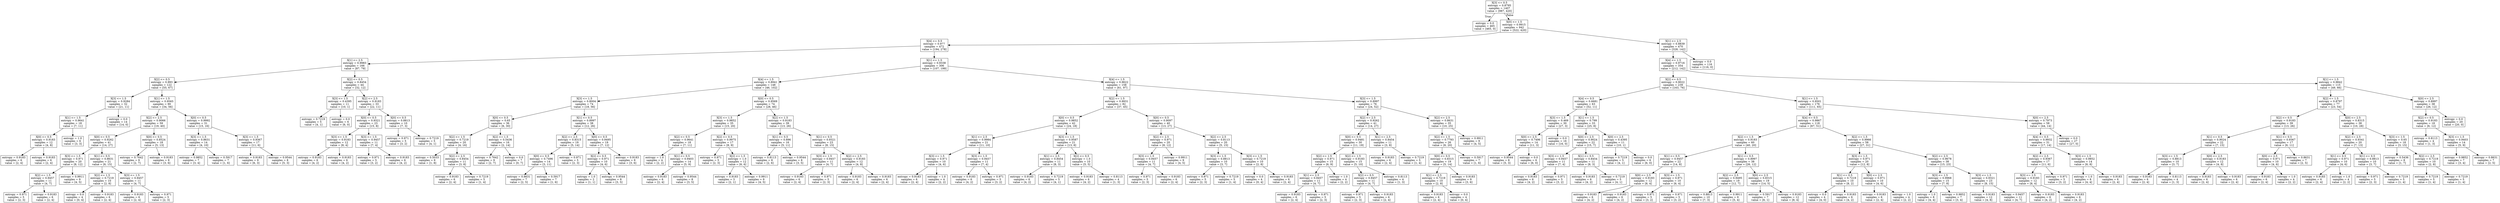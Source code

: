 digraph Tree {
node [shape=box] ;
0 [label="X[3] <= 0.5\nentropy = 0.8795\nsamples = 1407\nvalue = [987, 420]"] ;
1 [label="entropy = 0.0\nsamples = 465\nvalue = [465, 0]"] ;
0 -> 1 [labeldistance=2.5, labelangle=45, headlabel="True"] ;
2 [label="X[0] <= 1.5\nentropy = 0.9915\nsamples = 942\nvalue = [522, 420]"] ;
0 -> 2 [labeldistance=2.5, labelangle=-45, headlabel="False"] ;
3 [label="X[4] <= 0.5\nentropy = 0.977\nsamples = 472\nvalue = [194, 278]"] ;
2 -> 3 ;
4 [label="X[1] <= 2.5\nentropy = 0.9983\nsamples = 166\nvalue = [87, 79]"] ;
3 -> 4 ;
5 [label="X[2] <= 0.5\nentropy = 0.993\nsamples = 122\nvalue = [55, 67]"] ;
4 -> 5 ;
6 [label="X[3] <= 1.5\nentropy = 0.9284\nsamples = 32\nvalue = [21, 11]"] ;
5 -> 6 ;
7 [label="X[1] <= 1.5\nentropy = 0.9641\nsamples = 18\nvalue = [7, 11]"] ;
6 -> 7 ;
8 [label="X[0] <= 0.5\nentropy = 0.9183\nsamples = 12\nvalue = [4, 8]"] ;
7 -> 8 ;
9 [label="entropy = 0.9183\nsamples = 6\nvalue = [2, 4]"] ;
8 -> 9 ;
10 [label="entropy = 0.9183\nsamples = 6\nvalue = [2, 4]"] ;
8 -> 10 ;
11 [label="entropy = 1.0\nsamples = 6\nvalue = [3, 3]"] ;
7 -> 11 ;
12 [label="entropy = 0.0\nsamples = 14\nvalue = [14, 0]"] ;
6 -> 12 ;
13 [label="X[1] <= 1.5\nentropy = 0.9565\nsamples = 90\nvalue = [34, 56]"] ;
5 -> 13 ;
14 [label="X[2] <= 2.5\nentropy = 0.9066\nsamples = 59\nvalue = [19, 40]"] ;
13 -> 14 ;
15 [label="X[0] <= 0.5\nentropy = 0.9262\nsamples = 41\nvalue = [14, 27]"] ;
14 -> 15 ;
16 [label="X[3] <= 1.5\nentropy = 0.971\nsamples = 20\nvalue = [8, 12]"] ;
15 -> 16 ;
17 [label="X[2] <= 1.5\nentropy = 0.9457\nsamples = 11\nvalue = [4, 7]"] ;
16 -> 17 ;
18 [label="entropy = 0.971\nsamples = 5\nvalue = [2, 3]"] ;
17 -> 18 ;
19 [label="entropy = 0.9183\nsamples = 6\nvalue = [2, 4]"] ;
17 -> 19 ;
20 [label="entropy = 0.9911\nsamples = 9\nvalue = [4, 5]"] ;
16 -> 20 ;
21 [label="X[1] <= 0.5\nentropy = 0.8631\nsamples = 21\nvalue = [6, 15]"] ;
15 -> 21 ;
22 [label="X[2] <= 1.5\nentropy = 0.7219\nsamples = 10\nvalue = [2, 8]"] ;
21 -> 22 ;
23 [label="entropy = 0.0\nsamples = 4\nvalue = [0, 4]"] ;
22 -> 23 ;
24 [label="entropy = 0.9183\nsamples = 6\nvalue = [2, 4]"] ;
22 -> 24 ;
25 [label="X[3] <= 1.5\nentropy = 0.9457\nsamples = 11\nvalue = [4, 7]"] ;
21 -> 25 ;
26 [label="entropy = 0.9183\nsamples = 6\nvalue = [2, 4]"] ;
25 -> 26 ;
27 [label="entropy = 0.971\nsamples = 5\nvalue = [2, 3]"] ;
25 -> 27 ;
28 [label="X[0] <= 0.5\nentropy = 0.8524\nsamples = 18\nvalue = [5, 13]"] ;
14 -> 28 ;
29 [label="entropy = 0.7642\nsamples = 9\nvalue = [2, 7]"] ;
28 -> 29 ;
30 [label="entropy = 0.9183\nsamples = 9\nvalue = [3, 6]"] ;
28 -> 30 ;
31 [label="X[0] <= 0.5\nentropy = 0.9992\nsamples = 31\nvalue = [15, 16]"] ;
13 -> 31 ;
32 [label="X[3] <= 1.5\nentropy = 0.8631\nsamples = 14\nvalue = [4, 10]"] ;
31 -> 32 ;
33 [label="entropy = 0.9852\nsamples = 7\nvalue = [3, 4]"] ;
32 -> 33 ;
34 [label="entropy = 0.5917\nsamples = 7\nvalue = [1, 6]"] ;
32 -> 34 ;
35 [label="X[3] <= 1.5\nentropy = 0.9367\nsamples = 17\nvalue = [11, 6]"] ;
31 -> 35 ;
36 [label="entropy = 0.9183\nsamples = 9\nvalue = [6, 3]"] ;
35 -> 36 ;
37 [label="entropy = 0.9544\nsamples = 8\nvalue = [5, 3]"] ;
35 -> 37 ;
38 [label="X[2] <= 0.5\nentropy = 0.8454\nsamples = 44\nvalue = [32, 12]"] ;
4 -> 38 ;
39 [label="X[3] <= 1.5\nentropy = 0.4395\nsamples = 11\nvalue = [10, 1]"] ;
38 -> 39 ;
40 [label="entropy = 0.7219\nsamples = 5\nvalue = [4, 1]"] ;
39 -> 40 ;
41 [label="entropy = 0.0\nsamples = 6\nvalue = [6, 0]"] ;
39 -> 41 ;
42 [label="X[2] <= 2.5\nentropy = 0.9183\nsamples = 33\nvalue = [22, 11]"] ;
38 -> 42 ;
43 [label="X[0] <= 0.5\nentropy = 0.9321\nsamples = 23\nvalue = [15, 8]"] ;
42 -> 43 ;
44 [label="X[3] <= 1.5\nentropy = 0.9183\nsamples = 12\nvalue = [8, 4]"] ;
43 -> 44 ;
45 [label="entropy = 0.9183\nsamples = 6\nvalue = [4, 2]"] ;
44 -> 45 ;
46 [label="entropy = 0.9183\nsamples = 6\nvalue = [4, 2]"] ;
44 -> 46 ;
47 [label="X[3] <= 1.5\nentropy = 0.9457\nsamples = 11\nvalue = [7, 4]"] ;
43 -> 47 ;
48 [label="entropy = 0.971\nsamples = 5\nvalue = [3, 2]"] ;
47 -> 48 ;
49 [label="entropy = 0.9183\nsamples = 6\nvalue = [4, 2]"] ;
47 -> 49 ;
50 [label="X[0] <= 0.5\nentropy = 0.8813\nsamples = 10\nvalue = [7, 3]"] ;
42 -> 50 ;
51 [label="entropy = 0.971\nsamples = 5\nvalue = [3, 2]"] ;
50 -> 51 ;
52 [label="entropy = 0.7219\nsamples = 5\nvalue = [4, 1]"] ;
50 -> 52 ;
53 [label="X[1] <= 1.5\nentropy = 0.9338\nsamples = 306\nvalue = [107, 199]"] ;
3 -> 53 ;
54 [label="X[4] <= 1.5\nentropy = 0.8941\nsamples = 148\nvalue = [46, 102]"] ;
53 -> 54 ;
55 [label="X[3] <= 1.5\nentropy = 0.8004\nsamples = 74\nvalue = [18, 56]"] ;
54 -> 55 ;
56 [label="X[0] <= 0.5\nentropy = 0.65\nsamples = 36\nvalue = [6, 30]"] ;
55 -> 56 ;
57 [label="X[2] <= 1.5\nentropy = 0.7219\nsamples = 20\nvalue = [4, 16]"] ;
56 -> 57 ;
58 [label="entropy = 0.5033\nsamples = 9\nvalue = [1, 8]"] ;
57 -> 58 ;
59 [label="X[2] <= 2.5\nentropy = 0.8454\nsamples = 11\nvalue = [3, 8]"] ;
57 -> 59 ;
60 [label="entropy = 0.9183\nsamples = 6\nvalue = [2, 4]"] ;
59 -> 60 ;
61 [label="entropy = 0.7219\nsamples = 5\nvalue = [1, 4]"] ;
59 -> 61 ;
62 [label="X[2] <= 1.5\nentropy = 0.5436\nsamples = 16\nvalue = [2, 14]"] ;
56 -> 62 ;
63 [label="entropy = 0.7642\nsamples = 9\nvalue = [2, 7]"] ;
62 -> 63 ;
64 [label="entropy = 0.0\nsamples = 7\nvalue = [0, 7]"] ;
62 -> 64 ;
65 [label="X[1] <= 0.5\nentropy = 0.8997\nsamples = 38\nvalue = [12, 26]"] ;
55 -> 65 ;
66 [label="X[2] <= 2.5\nentropy = 0.8315\nsamples = 19\nvalue = [5, 14]"] ;
65 -> 66 ;
67 [label="X[0] <= 0.5\nentropy = 0.7496\nsamples = 14\nvalue = [3, 11]"] ;
66 -> 67 ;
68 [label="entropy = 0.8631\nsamples = 7\nvalue = [2, 5]"] ;
67 -> 68 ;
69 [label="entropy = 0.5917\nsamples = 7\nvalue = [1, 6]"] ;
67 -> 69 ;
70 [label="entropy = 0.971\nsamples = 5\nvalue = [2, 3]"] ;
66 -> 70 ;
71 [label="X[0] <= 0.5\nentropy = 0.9495\nsamples = 19\nvalue = [7, 12]"] ;
65 -> 71 ;
72 [label="X[2] <= 0.5\nentropy = 0.971\nsamples = 10\nvalue = [4, 6]"] ;
71 -> 72 ;
73 [label="entropy = 1.0\nsamples = 2\nvalue = [1, 1]"] ;
72 -> 73 ;
74 [label="entropy = 0.9544\nsamples = 8\nvalue = [3, 5]"] ;
72 -> 74 ;
75 [label="entropy = 0.9183\nsamples = 9\nvalue = [3, 6]"] ;
71 -> 75 ;
76 [label="X[0] <= 0.5\nentropy = 0.9569\nsamples = 74\nvalue = [28, 46]"] ;
54 -> 76 ;
77 [label="X[3] <= 1.5\nentropy = 0.9852\nsamples = 35\nvalue = [15, 20]"] ;
76 -> 77 ;
78 [label="X[2] <= 0.5\nentropy = 0.9641\nsamples = 18\nvalue = [7, 11]"] ;
77 -> 78 ;
79 [label="entropy = 1.0\nsamples = 4\nvalue = [2, 2]"] ;
78 -> 79 ;
80 [label="X[1] <= 0.5\nentropy = 0.9403\nsamples = 14\nvalue = [5, 9]"] ;
78 -> 80 ;
81 [label="entropy = 0.9183\nsamples = 6\nvalue = [2, 4]"] ;
80 -> 81 ;
82 [label="entropy = 0.9544\nsamples = 8\nvalue = [3, 5]"] ;
80 -> 82 ;
83 [label="X[2] <= 0.5\nentropy = 0.9975\nsamples = 17\nvalue = [8, 9]"] ;
77 -> 83 ;
84 [label="entropy = 0.971\nsamples = 5\nvalue = [2, 3]"] ;
83 -> 84 ;
85 [label="X[2] <= 1.5\nentropy = 1.0\nsamples = 12\nvalue = [6, 6]"] ;
83 -> 85 ;
86 [label="entropy = 0.9183\nsamples = 3\nvalue = [2, 1]"] ;
85 -> 86 ;
87 [label="entropy = 0.9911\nsamples = 9\nvalue = [4, 5]"] ;
85 -> 87 ;
88 [label="X[2] <= 1.5\nentropy = 0.9183\nsamples = 39\nvalue = [13, 26]"] ;
76 -> 88 ;
89 [label="X[1] <= 0.5\nentropy = 0.896\nsamples = 16\nvalue = [5, 11]"] ;
88 -> 89 ;
90 [label="entropy = 0.8113\nsamples = 8\nvalue = [2, 6]"] ;
89 -> 90 ;
91 [label="entropy = 0.9544\nsamples = 8\nvalue = [3, 5]"] ;
89 -> 91 ;
92 [label="X[1] <= 0.5\nentropy = 0.9321\nsamples = 23\nvalue = [8, 15]"] ;
88 -> 92 ;
93 [label="X[3] <= 1.5\nentropy = 0.9457\nsamples = 11\nvalue = [4, 7]"] ;
92 -> 93 ;
94 [label="entropy = 0.9183\nsamples = 6\nvalue = [2, 4]"] ;
93 -> 94 ;
95 [label="entropy = 0.971\nsamples = 5\nvalue = [2, 3]"] ;
93 -> 95 ;
96 [label="X[2] <= 2.5\nentropy = 0.9183\nsamples = 12\nvalue = [4, 8]"] ;
92 -> 96 ;
97 [label="entropy = 0.9183\nsamples = 6\nvalue = [2, 4]"] ;
96 -> 97 ;
98 [label="entropy = 0.9183\nsamples = 6\nvalue = [2, 4]"] ;
96 -> 98 ;
99 [label="X[4] <= 1.5\nentropy = 0.9622\nsamples = 158\nvalue = [61, 97]"] ;
53 -> 99 ;
100 [label="X[2] <= 1.5\nentropy = 0.9931\nsamples = 82\nvalue = [37, 45]"] ;
99 -> 100 ;
101 [label="X[0] <= 0.5\nentropy = 0.9852\nsamples = 42\nvalue = [24, 18]"] ;
100 -> 101 ;
102 [label="X[1] <= 2.5\nentropy = 0.9984\nsamples = 21\nvalue = [11, 10]"] ;
101 -> 102 ;
103 [label="X[3] <= 1.5\nentropy = 0.971\nsamples = 10\nvalue = [4, 6]"] ;
102 -> 103 ;
104 [label="entropy = 0.9183\nsamples = 6\nvalue = [2, 4]"] ;
103 -> 104 ;
105 [label="entropy = 1.0\nsamples = 4\nvalue = [2, 2]"] ;
103 -> 105 ;
106 [label="X[3] <= 1.5\nentropy = 0.9457\nsamples = 11\nvalue = [7, 4]"] ;
102 -> 106 ;
107 [label="entropy = 0.9183\nsamples = 6\nvalue = [4, 2]"] ;
106 -> 107 ;
108 [label="entropy = 0.971\nsamples = 5\nvalue = [3, 2]"] ;
106 -> 108 ;
109 [label="X[3] <= 1.5\nentropy = 0.9587\nsamples = 21\nvalue = [13, 8]"] ;
101 -> 109 ;
110 [label="X[1] <= 2.5\nentropy = 0.8454\nsamples = 11\nvalue = [8, 3]"] ;
109 -> 110 ;
111 [label="entropy = 0.9183\nsamples = 6\nvalue = [4, 2]"] ;
110 -> 111 ;
112 [label="entropy = 0.7219\nsamples = 5\nvalue = [4, 1]"] ;
110 -> 112 ;
113 [label="X[2] <= 0.5\nentropy = 1.0\nsamples = 10\nvalue = [5, 5]"] ;
109 -> 113 ;
114 [label="entropy = 0.9183\nsamples = 6\nvalue = [4, 2]"] ;
113 -> 114 ;
115 [label="entropy = 0.8113\nsamples = 4\nvalue = [1, 3]"] ;
113 -> 115 ;
116 [label="X[0] <= 0.5\nentropy = 0.9097\nsamples = 40\nvalue = [13, 27]"] ;
100 -> 116 ;
117 [label="X[2] <= 2.5\nentropy = 0.971\nsamples = 20\nvalue = [8, 12]"] ;
116 -> 117 ;
118 [label="X[3] <= 1.5\nentropy = 0.9457\nsamples = 11\nvalue = [4, 7]"] ;
117 -> 118 ;
119 [label="entropy = 0.971\nsamples = 5\nvalue = [2, 3]"] ;
118 -> 119 ;
120 [label="entropy = 0.9183\nsamples = 6\nvalue = [2, 4]"] ;
118 -> 120 ;
121 [label="entropy = 0.9911\nsamples = 9\nvalue = [4, 5]"] ;
117 -> 121 ;
122 [label="X[2] <= 2.5\nentropy = 0.8113\nsamples = 20\nvalue = [5, 15]"] ;
116 -> 122 ;
123 [label="X[3] <= 1.5\nentropy = 0.8813\nsamples = 10\nvalue = [3, 7]"] ;
122 -> 123 ;
124 [label="entropy = 0.971\nsamples = 5\nvalue = [2, 3]"] ;
123 -> 124 ;
125 [label="entropy = 0.7219\nsamples = 5\nvalue = [1, 4]"] ;
123 -> 125 ;
126 [label="X[3] <= 1.5\nentropy = 0.7219\nsamples = 10\nvalue = [2, 8]"] ;
122 -> 126 ;
127 [label="entropy = 0.0\nsamples = 4\nvalue = [0, 4]"] ;
126 -> 127 ;
128 [label="entropy = 0.9183\nsamples = 6\nvalue = [2, 4]"] ;
126 -> 128 ;
129 [label="X[3] <= 1.5\nentropy = 0.8997\nsamples = 76\nvalue = [24, 52]"] ;
99 -> 129 ;
130 [label="X[2] <= 2.5\nentropy = 0.9262\nsamples = 41\nvalue = [14, 27]"] ;
129 -> 130 ;
131 [label="X[0] <= 0.5\nentropy = 0.9481\nsamples = 30\nvalue = [11, 19]"] ;
130 -> 131 ;
132 [label="X[2] <= 1.5\nentropy = 0.971\nsamples = 15\nvalue = [6, 9]"] ;
131 -> 132 ;
133 [label="X[1] <= 2.5\nentropy = 0.9457\nsamples = 11\nvalue = [4, 7]"] ;
132 -> 133 ;
134 [label="entropy = 0.9183\nsamples = 6\nvalue = [2, 4]"] ;
133 -> 134 ;
135 [label="entropy = 0.971\nsamples = 5\nvalue = [2, 3]"] ;
133 -> 135 ;
136 [label="entropy = 1.0\nsamples = 4\nvalue = [2, 2]"] ;
132 -> 136 ;
137 [label="X[2] <= 1.5\nentropy = 0.9183\nsamples = 15\nvalue = [5, 10]"] ;
131 -> 137 ;
138 [label="X[2] <= 0.5\nentropy = 0.9457\nsamples = 11\nvalue = [4, 7]"] ;
137 -> 138 ;
139 [label="entropy = 0.971\nsamples = 5\nvalue = [2, 3]"] ;
138 -> 139 ;
140 [label="entropy = 0.9183\nsamples = 6\nvalue = [2, 4]"] ;
138 -> 140 ;
141 [label="entropy = 0.8113\nsamples = 4\nvalue = [1, 3]"] ;
137 -> 141 ;
142 [label="X[1] <= 2.5\nentropy = 0.8454\nsamples = 11\nvalue = [3, 8]"] ;
130 -> 142 ;
143 [label="entropy = 0.9183\nsamples = 6\nvalue = [2, 4]"] ;
142 -> 143 ;
144 [label="entropy = 0.7219\nsamples = 5\nvalue = [1, 4]"] ;
142 -> 144 ;
145 [label="X[2] <= 2.5\nentropy = 0.8631\nsamples = 35\nvalue = [10, 25]"] ;
129 -> 145 ;
146 [label="X[2] <= 1.5\nentropy = 0.7793\nsamples = 26\nvalue = [6, 20]"] ;
145 -> 146 ;
147 [label="X[0] <= 0.5\nentropy = 0.8315\nsamples = 19\nvalue = [5, 14]"] ;
146 -> 147 ;
148 [label="X[1] <= 2.5\nentropy = 0.7219\nsamples = 10\nvalue = [2, 8]"] ;
147 -> 148 ;
149 [label="entropy = 0.9183\nsamples = 6\nvalue = [2, 4]"] ;
148 -> 149 ;
150 [label="entropy = 0.0\nsamples = 4\nvalue = [0, 4]"] ;
148 -> 150 ;
151 [label="entropy = 0.9183\nsamples = 9\nvalue = [3, 6]"] ;
147 -> 151 ;
152 [label="entropy = 0.5917\nsamples = 7\nvalue = [1, 6]"] ;
146 -> 152 ;
153 [label="entropy = 0.9911\nsamples = 9\nvalue = [4, 5]"] ;
145 -> 153 ;
154 [label="X[1] <= 2.5\nentropy = 0.8839\nsamples = 470\nvalue = [328, 142]"] ;
2 -> 154 ;
155 [label="X[4] <= 1.5\nentropy = 0.9716\nsamples = 354\nvalue = [212, 142]"] ;
154 -> 155 ;
156 [label="X[2] <= 0.5\nentropy = 0.9022\nsamples = 239\nvalue = [163, 76]"] ;
155 -> 156 ;
157 [label="X[4] <= 0.5\nentropy = 0.6681\nsamples = 63\nvalue = [52, 11]"] ;
156 -> 157 ;
158 [label="X[3] <= 1.5\nentropy = 0.469\nsamples = 30\nvalue = [27, 3]"] ;
157 -> 158 ;
159 [label="X[0] <= 2.5\nentropy = 0.7496\nsamples = 14\nvalue = [11, 3]"] ;
158 -> 159 ;
160 [label="entropy = 0.9544\nsamples = 8\nvalue = [5, 3]"] ;
159 -> 160 ;
161 [label="entropy = 0.0\nsamples = 6\nvalue = [6, 0]"] ;
159 -> 161 ;
162 [label="entropy = 0.0\nsamples = 16\nvalue = [16, 0]"] ;
158 -> 162 ;
163 [label="X[1] <= 1.5\nentropy = 0.799\nsamples = 33\nvalue = [25, 8]"] ;
157 -> 163 ;
164 [label="X[0] <= 2.5\nentropy = 0.9024\nsamples = 22\nvalue = [15, 7]"] ;
163 -> 164 ;
165 [label="X[3] <= 1.5\nentropy = 0.9457\nsamples = 11\nvalue = [7, 4]"] ;
164 -> 165 ;
166 [label="entropy = 0.9183\nsamples = 6\nvalue = [4, 2]"] ;
165 -> 166 ;
167 [label="entropy = 0.971\nsamples = 5\nvalue = [3, 2]"] ;
165 -> 167 ;
168 [label="X[1] <= 0.5\nentropy = 0.8454\nsamples = 11\nvalue = [8, 3]"] ;
164 -> 168 ;
169 [label="entropy = 0.9183\nsamples = 6\nvalue = [4, 2]"] ;
168 -> 169 ;
170 [label="entropy = 0.7219\nsamples = 5\nvalue = [4, 1]"] ;
168 -> 170 ;
171 [label="X[0] <= 2.5\nentropy = 0.4395\nsamples = 11\nvalue = [10, 1]"] ;
163 -> 171 ;
172 [label="entropy = 0.7219\nsamples = 5\nvalue = [4, 1]"] ;
171 -> 172 ;
173 [label="entropy = 0.0\nsamples = 6\nvalue = [6, 0]"] ;
171 -> 173 ;
174 [label="X[1] <= 1.5\nentropy = 0.9501\nsamples = 176\nvalue = [111, 65]"] ;
156 -> 174 ;
175 [label="X[4] <= 0.5\nentropy = 0.9867\nsamples = 118\nvalue = [67, 51]"] ;
174 -> 175 ;
176 [label="X[2] <= 1.5\nentropy = 0.9183\nsamples = 60\nvalue = [40, 20]"] ;
175 -> 176 ;
177 [label="X[1] <= 0.5\nentropy = 0.9457\nsamples = 22\nvalue = [14, 8]"] ;
176 -> 177 ;
178 [label="X[0] <= 2.5\nentropy = 0.9183\nsamples = 12\nvalue = [8, 4]"] ;
177 -> 178 ;
179 [label="entropy = 0.9183\nsamples = 6\nvalue = [4, 2]"] ;
178 -> 179 ;
180 [label="entropy = 0.9183\nsamples = 6\nvalue = [4, 2]"] ;
178 -> 180 ;
181 [label="X[3] <= 1.5\nentropy = 0.971\nsamples = 10\nvalue = [6, 4]"] ;
177 -> 181 ;
182 [label="entropy = 0.971\nsamples = 5\nvalue = [3, 2]"] ;
181 -> 182 ;
183 [label="entropy = 0.971\nsamples = 5\nvalue = [3, 2]"] ;
181 -> 183 ;
184 [label="X[1] <= 0.5\nentropy = 0.8997\nsamples = 38\nvalue = [26, 12]"] ;
176 -> 184 ;
185 [label="X[2] <= 2.5\nentropy = 0.9495\nsamples = 19\nvalue = [12, 7]"] ;
184 -> 185 ;
186 [label="entropy = 0.8813\nsamples = 10\nvalue = [7, 3]"] ;
185 -> 186 ;
187 [label="entropy = 0.9911\nsamples = 9\nvalue = [5, 4]"] ;
185 -> 187 ;
188 [label="X[0] <= 2.5\nentropy = 0.8315\nsamples = 19\nvalue = [14, 5]"] ;
184 -> 188 ;
189 [label="entropy = 0.5917\nsamples = 7\nvalue = [6, 1]"] ;
188 -> 189 ;
190 [label="entropy = 0.9183\nsamples = 12\nvalue = [8, 4]"] ;
188 -> 190 ;
191 [label="X[2] <= 1.5\nentropy = 0.9966\nsamples = 58\nvalue = [27, 31]"] ;
175 -> 191 ;
192 [label="X[3] <= 1.5\nentropy = 0.971\nsamples = 20\nvalue = [12, 8]"] ;
191 -> 192 ;
193 [label="X[1] <= 0.5\nentropy = 0.7219\nsamples = 10\nvalue = [8, 2]"] ;
192 -> 193 ;
194 [label="entropy = 0.0\nsamples = 4\nvalue = [4, 0]"] ;
193 -> 194 ;
195 [label="entropy = 0.9183\nsamples = 6\nvalue = [4, 2]"] ;
193 -> 195 ;
196 [label="X[0] <= 2.5\nentropy = 0.971\nsamples = 10\nvalue = [4, 6]"] ;
192 -> 196 ;
197 [label="entropy = 0.9183\nsamples = 6\nvalue = [2, 4]"] ;
196 -> 197 ;
198 [label="entropy = 1.0\nsamples = 4\nvalue = [2, 2]"] ;
196 -> 198 ;
199 [label="X[2] <= 2.5\nentropy = 0.9678\nsamples = 38\nvalue = [15, 23]"] ;
191 -> 199 ;
200 [label="X[3] <= 1.5\nentropy = 0.9968\nsamples = 15\nvalue = [7, 8]"] ;
199 -> 200 ;
201 [label="entropy = 1.0\nsamples = 8\nvalue = [4, 4]"] ;
200 -> 201 ;
202 [label="entropy = 0.9852\nsamples = 7\nvalue = [3, 4]"] ;
200 -> 202 ;
203 [label="X[3] <= 1.5\nentropy = 0.9321\nsamples = 23\nvalue = [8, 15]"] ;
199 -> 203 ;
204 [label="entropy = 0.9183\nsamples = 12\nvalue = [4, 8]"] ;
203 -> 204 ;
205 [label="entropy = 0.9457\nsamples = 11\nvalue = [4, 7]"] ;
203 -> 205 ;
206 [label="X[0] <= 2.5\nentropy = 0.7973\nsamples = 58\nvalue = [44, 14]"] ;
174 -> 206 ;
207 [label="X[4] <= 0.5\nentropy = 0.9932\nsamples = 31\nvalue = [17, 14]"] ;
206 -> 207 ;
208 [label="X[2] <= 2.5\nentropy = 0.9367\nsamples = 17\nvalue = [11, 6]"] ;
207 -> 208 ;
209 [label="X[3] <= 1.5\nentropy = 0.9183\nsamples = 12\nvalue = [8, 4]"] ;
208 -> 209 ;
210 [label="entropy = 0.9183\nsamples = 6\nvalue = [4, 2]"] ;
209 -> 210 ;
211 [label="entropy = 0.9183\nsamples = 6\nvalue = [4, 2]"] ;
209 -> 211 ;
212 [label="entropy = 0.971\nsamples = 5\nvalue = [3, 2]"] ;
208 -> 212 ;
213 [label="X[3] <= 1.5\nentropy = 0.9852\nsamples = 14\nvalue = [6, 8]"] ;
207 -> 213 ;
214 [label="entropy = 1.0\nsamples = 8\nvalue = [4, 4]"] ;
213 -> 214 ;
215 [label="entropy = 0.9183\nsamples = 6\nvalue = [2, 4]"] ;
213 -> 215 ;
216 [label="entropy = 0.0\nsamples = 27\nvalue = [27, 0]"] ;
206 -> 216 ;
217 [label="X[1] <= 1.5\nentropy = 0.9842\nsamples = 115\nvalue = [49, 66]"] ;
155 -> 217 ;
218 [label="X[2] <= 1.5\nentropy = 0.8797\nsamples = 77\nvalue = [23, 54]"] ;
217 -> 218 ;
219 [label="X[2] <= 0.5\nentropy = 0.9183\nsamples = 39\nvalue = [13, 26]"] ;
218 -> 219 ;
220 [label="X[1] <= 0.5\nentropy = 0.9024\nsamples = 22\nvalue = [7, 15]"] ;
219 -> 220 ;
221 [label="X[3] <= 1.5\nentropy = 0.8813\nsamples = 10\nvalue = [3, 7]"] ;
220 -> 221 ;
222 [label="entropy = 0.9183\nsamples = 6\nvalue = [2, 4]"] ;
221 -> 222 ;
223 [label="entropy = 0.8113\nsamples = 4\nvalue = [1, 3]"] ;
221 -> 223 ;
224 [label="X[0] <= 2.5\nentropy = 0.9183\nsamples = 12\nvalue = [4, 8]"] ;
220 -> 224 ;
225 [label="entropy = 0.9183\nsamples = 6\nvalue = [2, 4]"] ;
224 -> 225 ;
226 [label="entropy = 0.9183\nsamples = 6\nvalue = [2, 4]"] ;
224 -> 226 ;
227 [label="X[1] <= 0.5\nentropy = 0.9367\nsamples = 17\nvalue = [6, 11]"] ;
219 -> 227 ;
228 [label="X[0] <= 2.5\nentropy = 0.971\nsamples = 10\nvalue = [4, 6]"] ;
227 -> 228 ;
229 [label="entropy = 0.9183\nsamples = 6\nvalue = [2, 4]"] ;
228 -> 229 ;
230 [label="entropy = 1.0\nsamples = 4\nvalue = [2, 2]"] ;
228 -> 230 ;
231 [label="entropy = 0.8631\nsamples = 7\nvalue = [2, 5]"] ;
227 -> 231 ;
232 [label="X[0] <= 2.5\nentropy = 0.8315\nsamples = 38\nvalue = [10, 28]"] ;
218 -> 232 ;
233 [label="X[2] <= 2.5\nentropy = 0.9341\nsamples = 20\nvalue = [7, 13]"] ;
232 -> 233 ;
234 [label="X[1] <= 0.5\nentropy = 0.971\nsamples = 10\nvalue = [4, 6]"] ;
233 -> 234 ;
235 [label="entropy = 0.9183\nsamples = 6\nvalue = [2, 4]"] ;
234 -> 235 ;
236 [label="entropy = 1.0\nsamples = 4\nvalue = [2, 2]"] ;
234 -> 236 ;
237 [label="X[1] <= 0.5\nentropy = 0.8813\nsamples = 10\nvalue = [3, 7]"] ;
233 -> 237 ;
238 [label="entropy = 0.971\nsamples = 5\nvalue = [2, 3]"] ;
237 -> 238 ;
239 [label="entropy = 0.7219\nsamples = 5\nvalue = [1, 4]"] ;
237 -> 239 ;
240 [label="X[3] <= 1.5\nentropy = 0.65\nsamples = 18\nvalue = [3, 15]"] ;
232 -> 240 ;
241 [label="entropy = 0.5436\nsamples = 8\nvalue = [1, 7]"] ;
240 -> 241 ;
242 [label="X[2] <= 2.5\nentropy = 0.7219\nsamples = 10\nvalue = [2, 8]"] ;
240 -> 242 ;
243 [label="entropy = 0.7219\nsamples = 5\nvalue = [1, 4]"] ;
242 -> 243 ;
244 [label="entropy = 0.7219\nsamples = 5\nvalue = [1, 4]"] ;
242 -> 244 ;
245 [label="X[0] <= 2.5\nentropy = 0.8997\nsamples = 38\nvalue = [26, 12]"] ;
217 -> 245 ;
246 [label="X[2] <= 0.5\nentropy = 0.9183\nsamples = 18\nvalue = [6, 12]"] ;
245 -> 246 ;
247 [label="entropy = 0.8113\nsamples = 4\nvalue = [1, 3]"] ;
246 -> 247 ;
248 [label="X[3] <= 1.5\nentropy = 0.9403\nsamples = 14\nvalue = [5, 9]"] ;
246 -> 248 ;
249 [label="entropy = 0.9852\nsamples = 7\nvalue = [3, 4]"] ;
248 -> 249 ;
250 [label="entropy = 0.8631\nsamples = 7\nvalue = [2, 5]"] ;
248 -> 250 ;
251 [label="entropy = 0.0\nsamples = 20\nvalue = [20, 0]"] ;
245 -> 251 ;
252 [label="entropy = 0.0\nsamples = 116\nvalue = [116, 0]"] ;
154 -> 252 ;
}